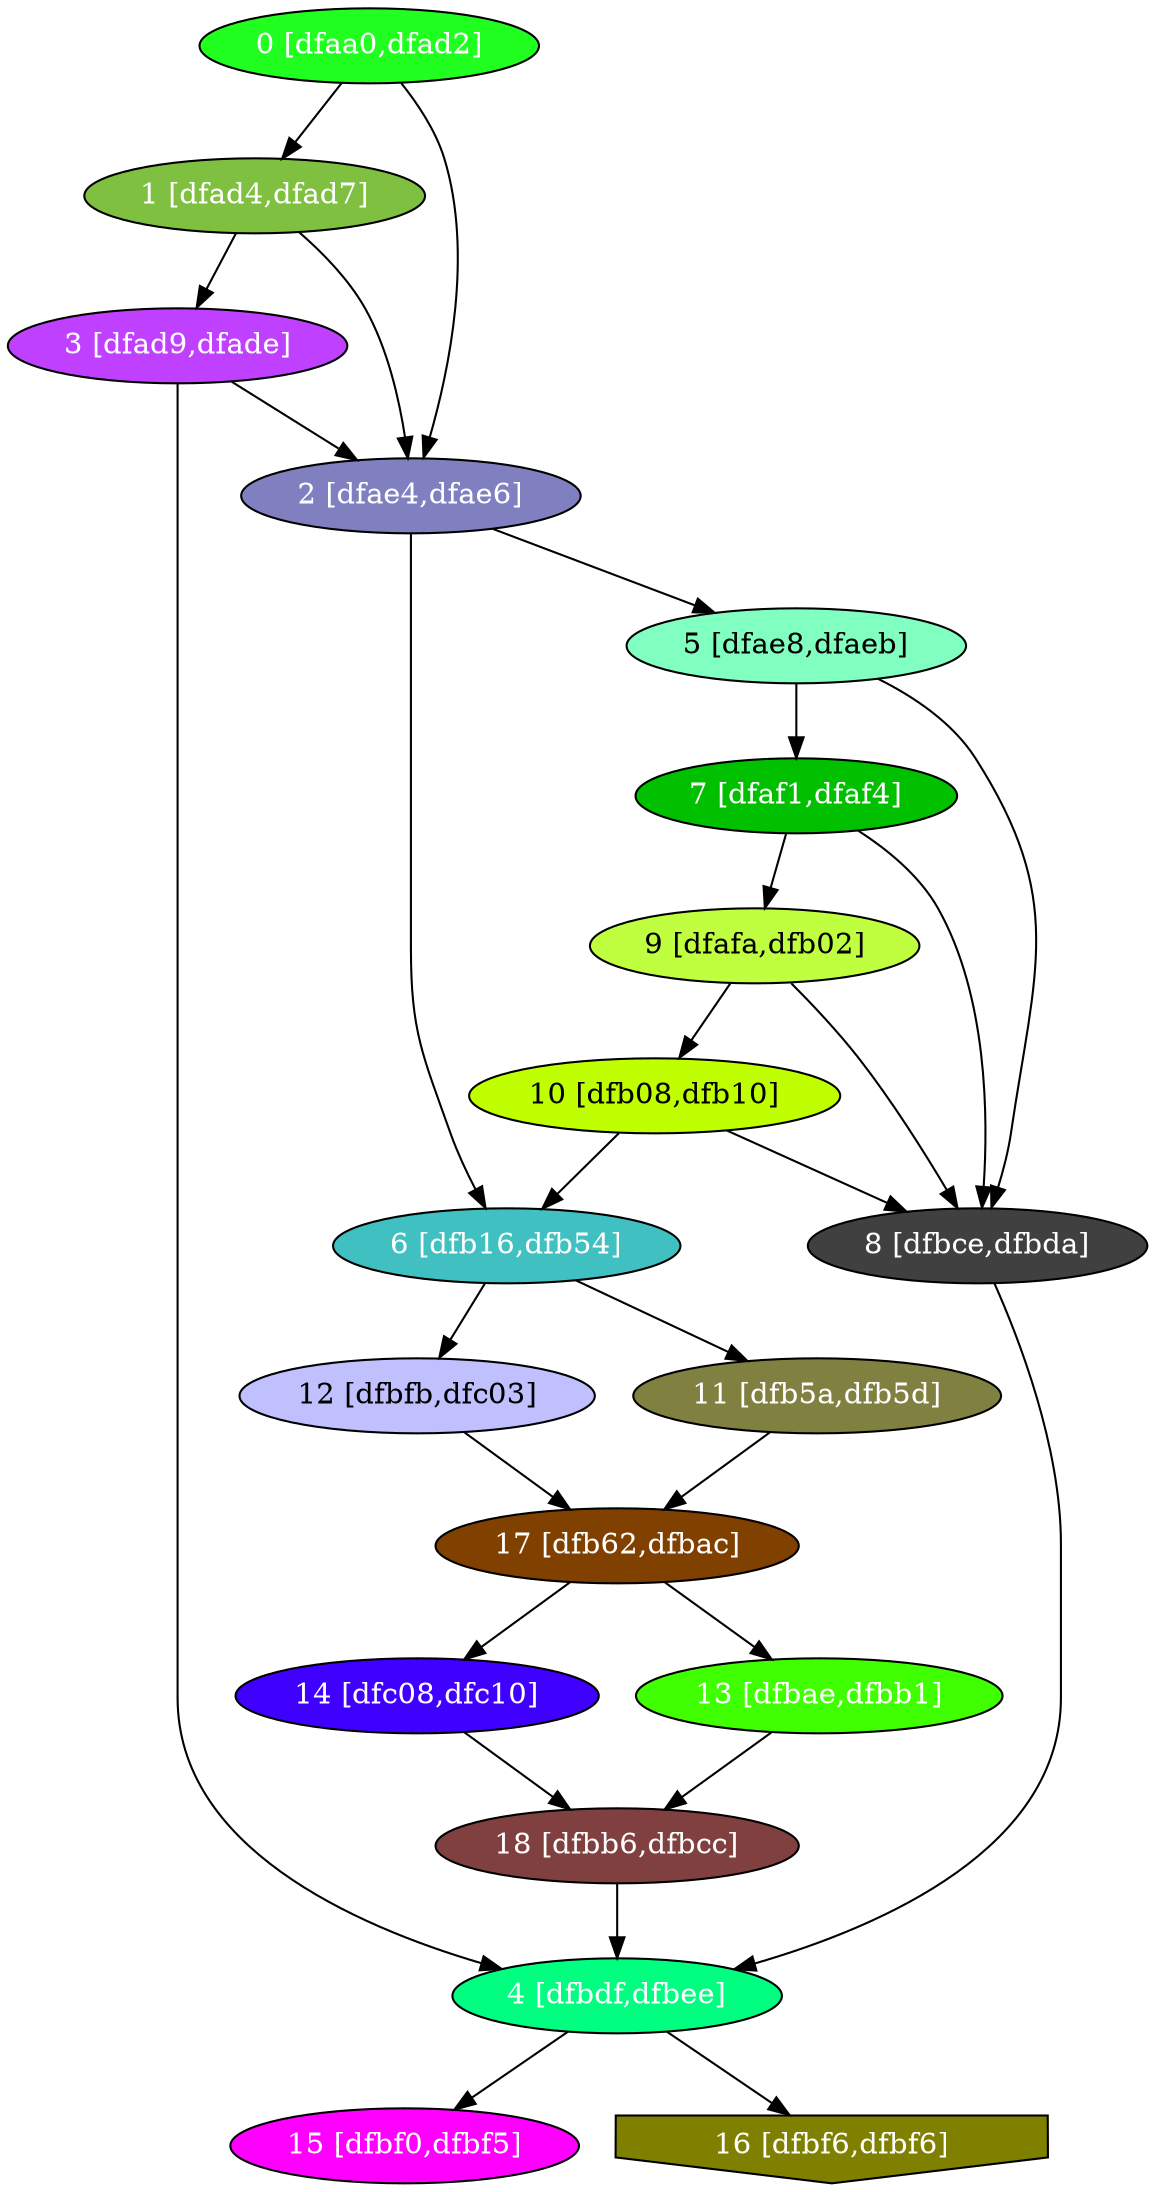 diGraph libnss3{
	libnss3_0  [style=filled fillcolor="#20FF20" fontcolor="#ffffff" shape=oval label="0 [dfaa0,dfad2]"]
	libnss3_1  [style=filled fillcolor="#80C040" fontcolor="#ffffff" shape=oval label="1 [dfad4,dfad7]"]
	libnss3_2  [style=filled fillcolor="#8080C0" fontcolor="#ffffff" shape=oval label="2 [dfae4,dfae6]"]
	libnss3_3  [style=filled fillcolor="#C040FF" fontcolor="#ffffff" shape=oval label="3 [dfad9,dfade]"]
	libnss3_4  [style=filled fillcolor="#00FF80" fontcolor="#ffffff" shape=oval label="4 [dfbdf,dfbee]"]
	libnss3_5  [style=filled fillcolor="#80FFC0" fontcolor="#000000" shape=oval label="5 [dfae8,dfaeb]"]
	libnss3_6  [style=filled fillcolor="#40C0C0" fontcolor="#ffffff" shape=oval label="6 [dfb16,dfb54]"]
	libnss3_7  [style=filled fillcolor="#00C000" fontcolor="#ffffff" shape=oval label="7 [dfaf1,dfaf4]"]
	libnss3_8  [style=filled fillcolor="#404040" fontcolor="#ffffff" shape=oval label="8 [dfbce,dfbda]"]
	libnss3_9  [style=filled fillcolor="#C0FF40" fontcolor="#000000" shape=oval label="9 [dfafa,dfb02]"]
	libnss3_a  [style=filled fillcolor="#C0FF00" fontcolor="#000000" shape=oval label="10 [dfb08,dfb10]"]
	libnss3_b  [style=filled fillcolor="#808040" fontcolor="#ffffff" shape=oval label="11 [dfb5a,dfb5d]"]
	libnss3_c  [style=filled fillcolor="#C0C0FF" fontcolor="#000000" shape=oval label="12 [dfbfb,dfc03]"]
	libnss3_d  [style=filled fillcolor="#40FF00" fontcolor="#ffffff" shape=oval label="13 [dfbae,dfbb1]"]
	libnss3_e  [style=filled fillcolor="#4000FF" fontcolor="#ffffff" shape=oval label="14 [dfc08,dfc10]"]
	libnss3_f  [style=filled fillcolor="#FF00FF" fontcolor="#ffffff" shape=oval label="15 [dfbf0,dfbf5]"]
	libnss3_10  [style=filled fillcolor="#808000" fontcolor="#ffffff" shape=invhouse label="16 [dfbf6,dfbf6]"]
	libnss3_11  [style=filled fillcolor="#804000" fontcolor="#ffffff" shape=oval label="17 [dfb62,dfbac]"]
	libnss3_12  [style=filled fillcolor="#804040" fontcolor="#ffffff" shape=oval label="18 [dfbb6,dfbcc]"]

	libnss3_0 -> libnss3_1
	libnss3_0 -> libnss3_2
	libnss3_1 -> libnss3_2
	libnss3_1 -> libnss3_3
	libnss3_2 -> libnss3_5
	libnss3_2 -> libnss3_6
	libnss3_3 -> libnss3_2
	libnss3_3 -> libnss3_4
	libnss3_4 -> libnss3_f
	libnss3_4 -> libnss3_10
	libnss3_5 -> libnss3_7
	libnss3_5 -> libnss3_8
	libnss3_6 -> libnss3_b
	libnss3_6 -> libnss3_c
	libnss3_7 -> libnss3_8
	libnss3_7 -> libnss3_9
	libnss3_8 -> libnss3_4
	libnss3_9 -> libnss3_8
	libnss3_9 -> libnss3_a
	libnss3_a -> libnss3_6
	libnss3_a -> libnss3_8
	libnss3_b -> libnss3_11
	libnss3_c -> libnss3_11
	libnss3_d -> libnss3_12
	libnss3_e -> libnss3_12
	libnss3_11 -> libnss3_d
	libnss3_11 -> libnss3_e
	libnss3_12 -> libnss3_4
}